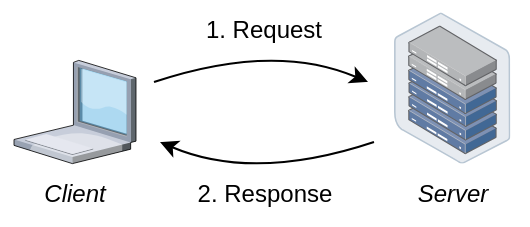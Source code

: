 <mxfile version="22.1.7" type="device">
  <diagram name="Page-1" id="i3e1QGJoxQhKDi4WDgqM">
    <mxGraphModel dx="481" dy="273" grid="1" gridSize="10" guides="1" tooltips="1" connect="1" arrows="1" fold="1" page="1" pageScale="1" pageWidth="850" pageHeight="1100" math="0" shadow="0">
      <root>
        <mxCell id="0" />
        <mxCell id="1" parent="0" />
        <mxCell id="IQNuxQr4DW9rGW_SAyMD-3" value="" style="image;points=[];aspect=fixed;html=1;align=center;shadow=0;dashed=0;image=img/lib/allied_telesis/storage/Datacenter_Server_Half_Rack_ToR.svg;" vertex="1" parent="1">
          <mxGeometry x="330" y="145.19" width="58.2" height="75.62" as="geometry" />
        </mxCell>
        <mxCell id="IQNuxQr4DW9rGW_SAyMD-6" value="" style="verticalLabelPosition=bottom;sketch=0;aspect=fixed;html=1;verticalAlign=top;strokeColor=none;align=center;outlineConnect=0;shape=mxgraph.citrix.laptop_1;" vertex="1" parent="1">
          <mxGeometry x="140" y="169.19" width="61" height="51.62" as="geometry" />
        </mxCell>
        <mxCell id="IQNuxQr4DW9rGW_SAyMD-10" value="" style="curved=1;endArrow=classic;html=1;rounded=0;strokeColor=default;entryX=-0.046;entryY=0.26;entryDx=0;entryDy=0;entryPerimeter=0;" edge="1" parent="1">
          <mxGeometry width="50" height="50" relative="1" as="geometry">
            <mxPoint x="320" y="210" as="sourcePoint" />
            <mxPoint x="213" y="210" as="targetPoint" />
            <Array as="points">
              <mxPoint x="260" y="230" />
            </Array>
          </mxGeometry>
        </mxCell>
        <mxCell id="IQNuxQr4DW9rGW_SAyMD-11" value="" style="curved=1;endArrow=classic;html=1;rounded=0;strokeColor=default;entryX=-0.046;entryY=0.26;entryDx=0;entryDy=0;entryPerimeter=0;" edge="1" parent="1">
          <mxGeometry width="50" height="50" relative="1" as="geometry">
            <mxPoint x="210" y="180" as="sourcePoint" />
            <mxPoint x="317" y="180" as="targetPoint" />
            <Array as="points">
              <mxPoint x="270" y="160" />
            </Array>
          </mxGeometry>
        </mxCell>
        <mxCell id="IQNuxQr4DW9rGW_SAyMD-12" value="2. Response" style="text;html=1;strokeColor=none;fillColor=none;align=center;verticalAlign=middle;whiteSpace=wrap;rounded=0;" vertex="1" parent="1">
          <mxGeometry x="227.5" y="220.81" width="75" height="30" as="geometry" />
        </mxCell>
        <mxCell id="IQNuxQr4DW9rGW_SAyMD-13" value="1. Request" style="text;html=1;strokeColor=none;fillColor=none;align=center;verticalAlign=middle;whiteSpace=wrap;rounded=0;" vertex="1" parent="1">
          <mxGeometry x="230" y="139.19" width="70" height="30" as="geometry" />
        </mxCell>
        <mxCell id="IQNuxQr4DW9rGW_SAyMD-15" value="&lt;i&gt;Client&lt;/i&gt;" style="text;html=1;strokeColor=none;fillColor=none;align=center;verticalAlign=middle;whiteSpace=wrap;rounded=0;" vertex="1" parent="1">
          <mxGeometry x="133" y="220.81" width="75" height="30" as="geometry" />
        </mxCell>
        <mxCell id="IQNuxQr4DW9rGW_SAyMD-16" value="&lt;i&gt;Server&lt;/i&gt;" style="text;html=1;strokeColor=none;fillColor=none;align=center;verticalAlign=middle;whiteSpace=wrap;rounded=0;" vertex="1" parent="1">
          <mxGeometry x="321.6" y="220.81" width="75" height="30" as="geometry" />
        </mxCell>
      </root>
    </mxGraphModel>
  </diagram>
</mxfile>
